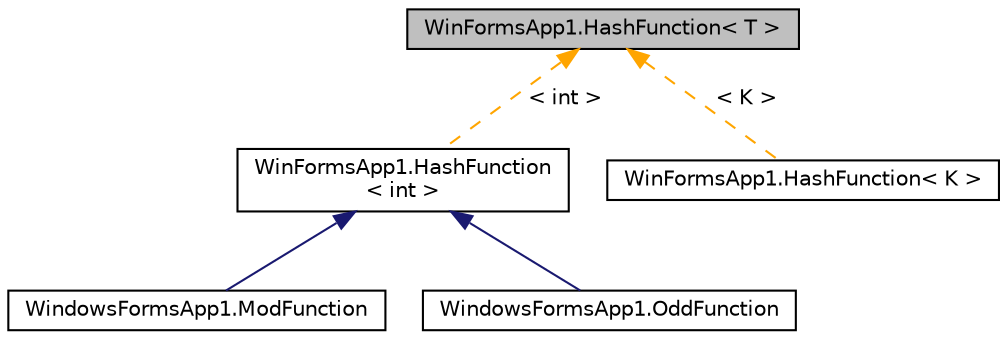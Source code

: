 digraph "WinFormsApp1.HashFunction&lt; T &gt;"
{
 // LATEX_PDF_SIZE
  edge [fontname="Helvetica",fontsize="10",labelfontname="Helvetica",labelfontsize="10"];
  node [fontname="Helvetica",fontsize="10",shape=record];
  Node1 [label="WinFormsApp1.HashFunction\< T \>",height=0.2,width=0.4,color="black", fillcolor="grey75", style="filled", fontcolor="black",tooltip=" "];
  Node1 -> Node2 [dir="back",color="orange",fontsize="10",style="dashed",label=" \< int \>" ];
  Node2 [label="WinFormsApp1.HashFunction\l\< int \>",height=0.2,width=0.4,color="black", fillcolor="white", style="filled",URL="$class_win_forms_app1_1_1_hash_function.html",tooltip=" "];
  Node2 -> Node3 [dir="back",color="midnightblue",fontsize="10",style="solid"];
  Node3 [label="WindowsFormsApp1.ModFunction",height=0.2,width=0.4,color="black", fillcolor="white", style="filled",URL="$class_windows_forms_app1_1_1_mod_function.html",tooltip=" "];
  Node2 -> Node4 [dir="back",color="midnightblue",fontsize="10",style="solid"];
  Node4 [label="WindowsFormsApp1.OddFunction",height=0.2,width=0.4,color="black", fillcolor="white", style="filled",URL="$class_windows_forms_app1_1_1_odd_function.html",tooltip=" "];
  Node1 -> Node5 [dir="back",color="orange",fontsize="10",style="dashed",label=" \< K \>" ];
  Node5 [label="WinFormsApp1.HashFunction\< K \>",height=0.2,width=0.4,color="black", fillcolor="white", style="filled",URL="$class_win_forms_app1_1_1_hash_function.html",tooltip=" "];
}
